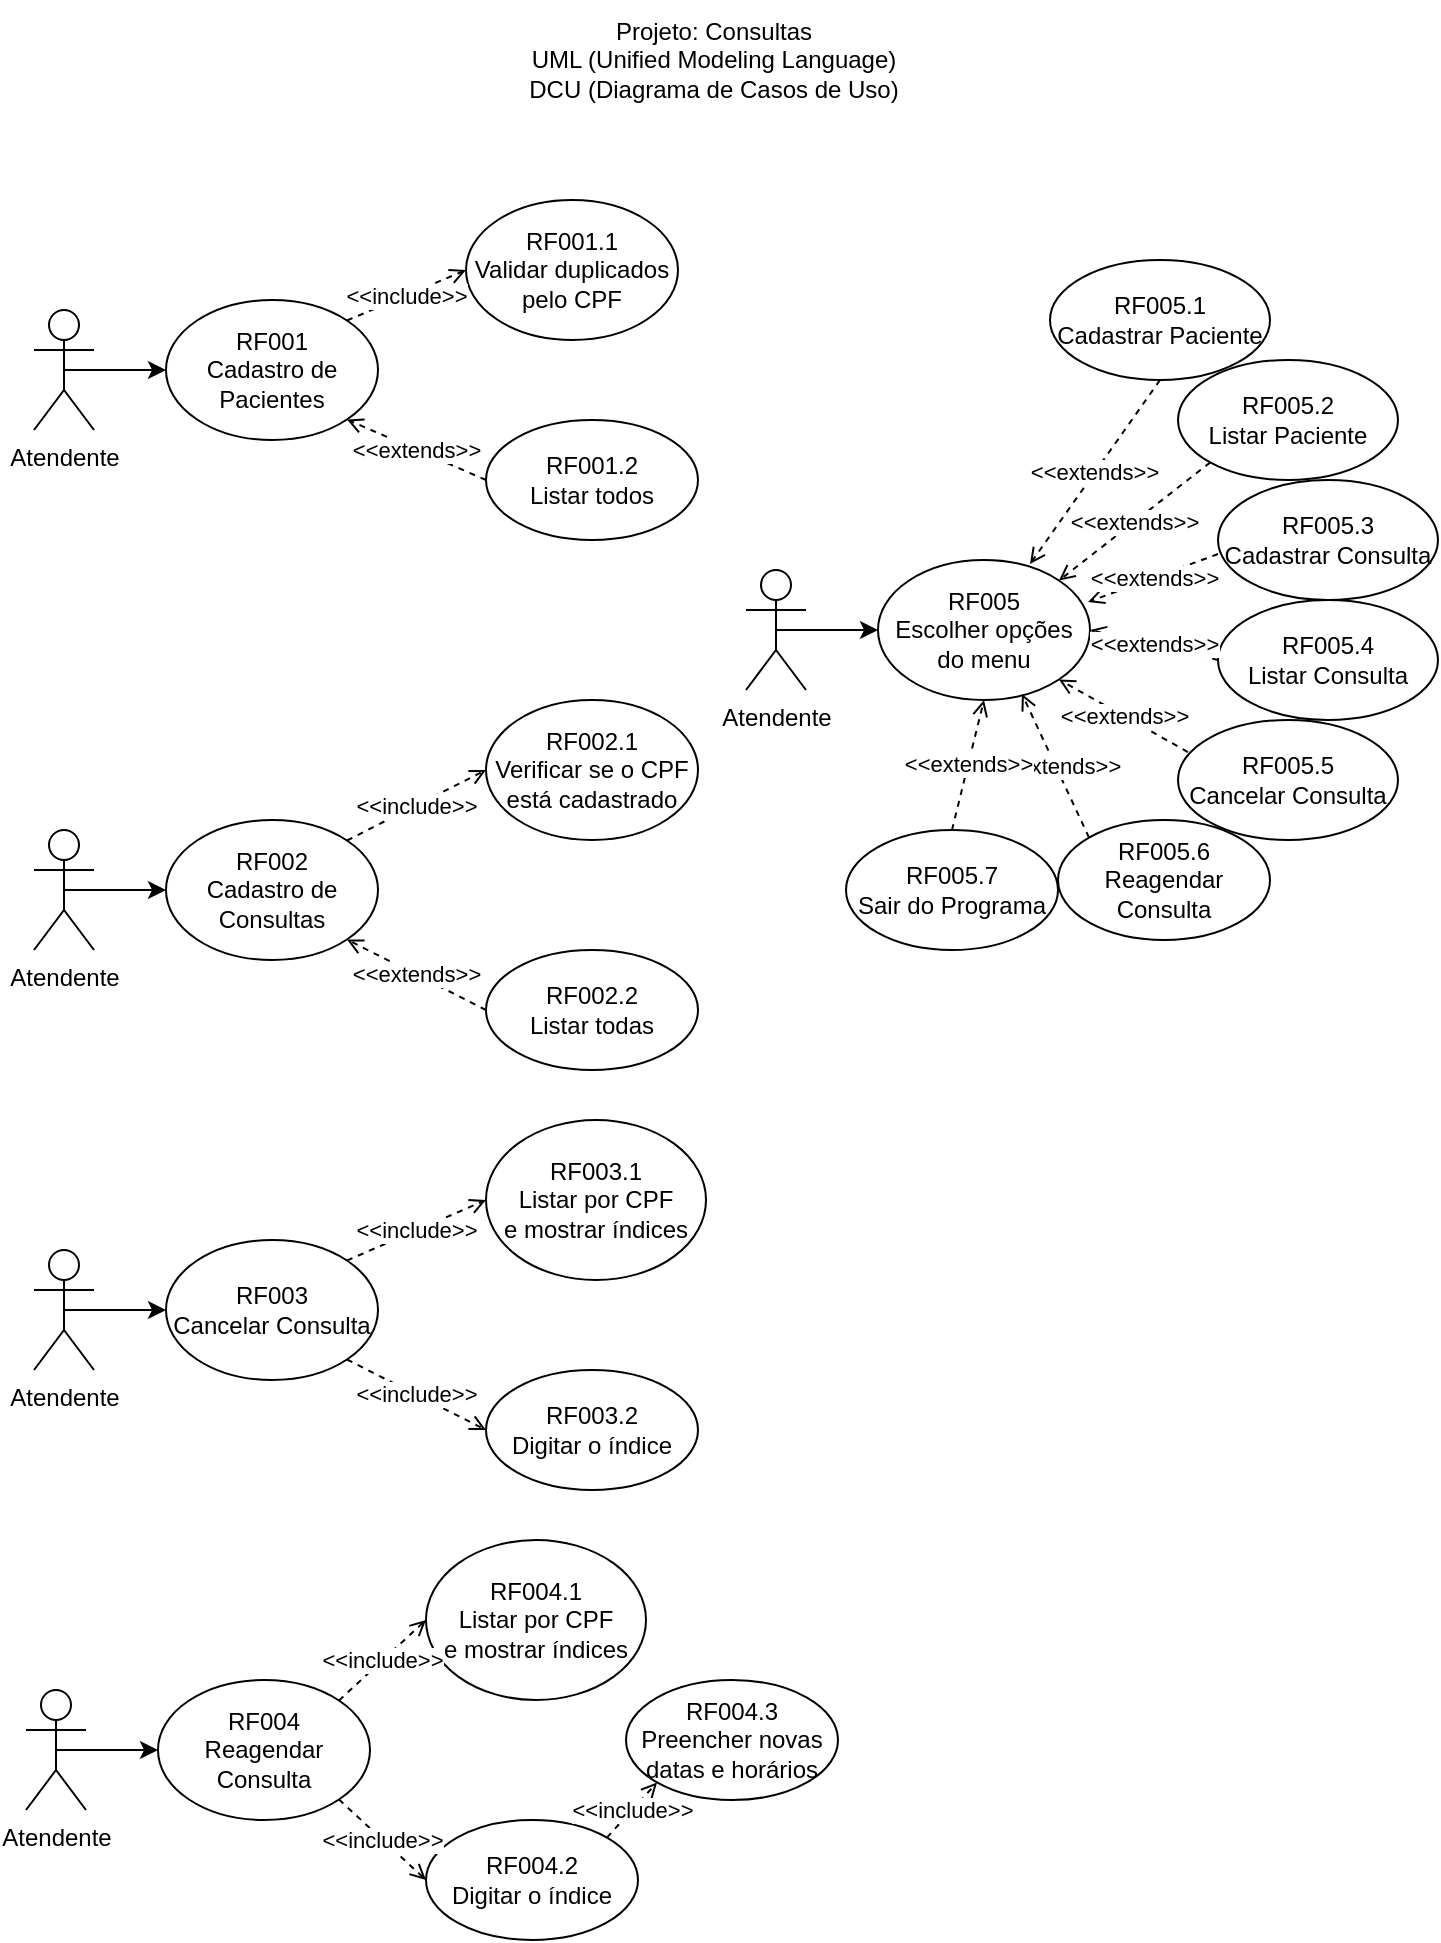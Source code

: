 <mxfile version="24.3.1" type="device">
  <diagram name="Página-1" id="R1RlGRX0wqXNoeEl1BXv">
    <mxGraphModel dx="1434" dy="772" grid="1" gridSize="10" guides="1" tooltips="1" connect="1" arrows="1" fold="1" page="1" pageScale="1" pageWidth="827" pageHeight="1169" math="0" shadow="0">
      <root>
        <mxCell id="0" />
        <mxCell id="1" parent="0" />
        <mxCell id="s1-X4twhDmvwjqJ7P24T-1" value="&lt;div&gt;Projeto: Consultas&lt;/div&gt;UML (Unified Modeling Language)&lt;div&gt;DCU (Diagrama de Casos de Uso)&lt;/div&gt;" style="text;html=1;align=center;verticalAlign=middle;whiteSpace=wrap;rounded=0;" vertex="1" parent="1">
          <mxGeometry x="304" y="40" width="220" height="60" as="geometry" />
        </mxCell>
        <mxCell id="s1-X4twhDmvwjqJ7P24T-10" style="rounded=0;orthogonalLoop=1;jettySize=auto;html=1;exitX=0.5;exitY=0.5;exitDx=0;exitDy=0;exitPerimeter=0;entryX=0;entryY=0.5;entryDx=0;entryDy=0;" edge="1" parent="1" source="s1-X4twhDmvwjqJ7P24T-2" target="s1-X4twhDmvwjqJ7P24T-5">
          <mxGeometry relative="1" as="geometry" />
        </mxCell>
        <mxCell id="s1-X4twhDmvwjqJ7P24T-2" value="Atendente" style="shape=umlActor;verticalLabelPosition=bottom;verticalAlign=top;html=1;" vertex="1" parent="1">
          <mxGeometry x="74" y="195" width="30" height="60" as="geometry" />
        </mxCell>
        <mxCell id="s1-X4twhDmvwjqJ7P24T-5" value="RF001&lt;div&gt;Cadastro de Pacientes&lt;/div&gt;" style="ellipse;whiteSpace=wrap;html=1;" vertex="1" parent="1">
          <mxGeometry x="140" y="190" width="106" height="70" as="geometry" />
        </mxCell>
        <mxCell id="s1-X4twhDmvwjqJ7P24T-6" value="&lt;div&gt;RF001.1&lt;/div&gt;Validar duplicados pelo CPF" style="ellipse;whiteSpace=wrap;html=1;" vertex="1" parent="1">
          <mxGeometry x="290" y="140" width="106" height="70" as="geometry" />
        </mxCell>
        <mxCell id="s1-X4twhDmvwjqJ7P24T-8" value="&amp;lt;&amp;lt;extends&amp;gt;&amp;gt;" style="rounded=0;orthogonalLoop=1;jettySize=auto;html=1;exitX=0;exitY=0.5;exitDx=0;exitDy=0;entryX=1;entryY=1;entryDx=0;entryDy=0;dashed=1;endArrow=open;endFill=0;" edge="1" parent="1" source="s1-X4twhDmvwjqJ7P24T-7" target="s1-X4twhDmvwjqJ7P24T-5">
          <mxGeometry relative="1" as="geometry" />
        </mxCell>
        <mxCell id="s1-X4twhDmvwjqJ7P24T-7" value="RF001.2&lt;div&gt;Listar todos&lt;/div&gt;" style="ellipse;whiteSpace=wrap;html=1;" vertex="1" parent="1">
          <mxGeometry x="300" y="250" width="106" height="60" as="geometry" />
        </mxCell>
        <mxCell id="s1-X4twhDmvwjqJ7P24T-9" value="&amp;lt;&amp;lt;include&amp;gt;&amp;gt;" style="rounded=0;orthogonalLoop=1;jettySize=auto;html=1;exitX=1;exitY=0;exitDx=0;exitDy=0;entryX=0;entryY=0.5;entryDx=0;entryDy=0;dashed=1;endArrow=open;endFill=0;" edge="1" parent="1" source="s1-X4twhDmvwjqJ7P24T-5" target="s1-X4twhDmvwjqJ7P24T-6">
          <mxGeometry relative="1" as="geometry">
            <mxPoint x="310" y="310" as="sourcePoint" />
            <mxPoint x="240" y="260" as="targetPoint" />
          </mxGeometry>
        </mxCell>
        <mxCell id="s1-X4twhDmvwjqJ7P24T-11" style="rounded=0;orthogonalLoop=1;jettySize=auto;html=1;exitX=0.5;exitY=0.5;exitDx=0;exitDy=0;exitPerimeter=0;entryX=0;entryY=0.5;entryDx=0;entryDy=0;" edge="1" source="s1-X4twhDmvwjqJ7P24T-12" target="s1-X4twhDmvwjqJ7P24T-13" parent="1">
          <mxGeometry relative="1" as="geometry" />
        </mxCell>
        <mxCell id="s1-X4twhDmvwjqJ7P24T-12" value="Atendente" style="shape=umlActor;verticalLabelPosition=bottom;verticalAlign=top;html=1;" vertex="1" parent="1">
          <mxGeometry x="74" y="455" width="30" height="60" as="geometry" />
        </mxCell>
        <mxCell id="s1-X4twhDmvwjqJ7P24T-13" value="RF002&lt;div&gt;Cadastro de Consultas&lt;/div&gt;" style="ellipse;whiteSpace=wrap;html=1;" vertex="1" parent="1">
          <mxGeometry x="140" y="450" width="106" height="70" as="geometry" />
        </mxCell>
        <mxCell id="s1-X4twhDmvwjqJ7P24T-14" value="&lt;div&gt;RF002.1&lt;/div&gt;Verificar se o CPF&lt;div&gt;está cadastrado&lt;/div&gt;" style="ellipse;whiteSpace=wrap;html=1;" vertex="1" parent="1">
          <mxGeometry x="300" y="390" width="106" height="70" as="geometry" />
        </mxCell>
        <mxCell id="s1-X4twhDmvwjqJ7P24T-15" value="&amp;lt;&amp;lt;extends&amp;gt;&amp;gt;" style="rounded=0;orthogonalLoop=1;jettySize=auto;html=1;exitX=0;exitY=0.5;exitDx=0;exitDy=0;entryX=1;entryY=1;entryDx=0;entryDy=0;dashed=1;endArrow=open;endFill=0;" edge="1" source="s1-X4twhDmvwjqJ7P24T-16" target="s1-X4twhDmvwjqJ7P24T-13" parent="1">
          <mxGeometry relative="1" as="geometry" />
        </mxCell>
        <mxCell id="s1-X4twhDmvwjqJ7P24T-16" value="RF002.2&lt;div&gt;Listar todas&lt;/div&gt;" style="ellipse;whiteSpace=wrap;html=1;" vertex="1" parent="1">
          <mxGeometry x="300" y="515" width="106" height="60" as="geometry" />
        </mxCell>
        <mxCell id="s1-X4twhDmvwjqJ7P24T-17" value="&amp;lt;&amp;lt;include&amp;gt;&amp;gt;" style="rounded=0;orthogonalLoop=1;jettySize=auto;html=1;exitX=1;exitY=0;exitDx=0;exitDy=0;entryX=0;entryY=0.5;entryDx=0;entryDy=0;dashed=1;endArrow=open;endFill=0;" edge="1" source="s1-X4twhDmvwjqJ7P24T-13" target="s1-X4twhDmvwjqJ7P24T-14" parent="1">
          <mxGeometry relative="1" as="geometry">
            <mxPoint x="310" y="570" as="sourcePoint" />
            <mxPoint x="240" y="520" as="targetPoint" />
          </mxGeometry>
        </mxCell>
        <mxCell id="s1-X4twhDmvwjqJ7P24T-18" style="rounded=0;orthogonalLoop=1;jettySize=auto;html=1;exitX=0.5;exitY=0.5;exitDx=0;exitDy=0;exitPerimeter=0;entryX=0;entryY=0.5;entryDx=0;entryDy=0;" edge="1" source="s1-X4twhDmvwjqJ7P24T-19" target="s1-X4twhDmvwjqJ7P24T-20" parent="1">
          <mxGeometry relative="1" as="geometry" />
        </mxCell>
        <mxCell id="s1-X4twhDmvwjqJ7P24T-19" value="Atendente" style="shape=umlActor;verticalLabelPosition=bottom;verticalAlign=top;html=1;" vertex="1" parent="1">
          <mxGeometry x="74" y="665" width="30" height="60" as="geometry" />
        </mxCell>
        <mxCell id="s1-X4twhDmvwjqJ7P24T-20" value="RF003&lt;div&gt;Cancelar Consulta&lt;/div&gt;" style="ellipse;whiteSpace=wrap;html=1;" vertex="1" parent="1">
          <mxGeometry x="140" y="660" width="106" height="70" as="geometry" />
        </mxCell>
        <mxCell id="s1-X4twhDmvwjqJ7P24T-21" value="&lt;div&gt;RF003.1&lt;/div&gt;Listar por CPF&lt;div&gt;e mostrar índices&lt;/div&gt;" style="ellipse;whiteSpace=wrap;html=1;" vertex="1" parent="1">
          <mxGeometry x="300" y="600" width="110" height="80" as="geometry" />
        </mxCell>
        <mxCell id="s1-X4twhDmvwjqJ7P24T-23" value="RF003.2&lt;div&gt;Digitar o índice&lt;/div&gt;" style="ellipse;whiteSpace=wrap;html=1;" vertex="1" parent="1">
          <mxGeometry x="300" y="725" width="106" height="60" as="geometry" />
        </mxCell>
        <mxCell id="s1-X4twhDmvwjqJ7P24T-24" value="&amp;lt;&amp;lt;include&amp;gt;&amp;gt;" style="rounded=0;orthogonalLoop=1;jettySize=auto;html=1;exitX=1;exitY=0;exitDx=0;exitDy=0;entryX=0;entryY=0.5;entryDx=0;entryDy=0;dashed=1;endArrow=open;endFill=0;" edge="1" source="s1-X4twhDmvwjqJ7P24T-20" target="s1-X4twhDmvwjqJ7P24T-21" parent="1">
          <mxGeometry relative="1" as="geometry">
            <mxPoint x="310" y="780" as="sourcePoint" />
            <mxPoint x="240" y="730" as="targetPoint" />
          </mxGeometry>
        </mxCell>
        <mxCell id="s1-X4twhDmvwjqJ7P24T-25" value="&amp;lt;&amp;lt;include&amp;gt;&amp;gt;" style="rounded=0;orthogonalLoop=1;jettySize=auto;html=1;exitX=1;exitY=1;exitDx=0;exitDy=0;entryX=0;entryY=0.5;entryDx=0;entryDy=0;dashed=1;endArrow=open;endFill=0;" edge="1" parent="1" source="s1-X4twhDmvwjqJ7P24T-20" target="s1-X4twhDmvwjqJ7P24T-23">
          <mxGeometry relative="1" as="geometry">
            <mxPoint x="240" y="680" as="sourcePoint" />
            <mxPoint x="310" y="650" as="targetPoint" />
          </mxGeometry>
        </mxCell>
        <mxCell id="s1-X4twhDmvwjqJ7P24T-26" style="rounded=0;orthogonalLoop=1;jettySize=auto;html=1;exitX=0.5;exitY=0.5;exitDx=0;exitDy=0;exitPerimeter=0;entryX=0;entryY=0.5;entryDx=0;entryDy=0;" edge="1" source="s1-X4twhDmvwjqJ7P24T-27" target="s1-X4twhDmvwjqJ7P24T-28" parent="1">
          <mxGeometry relative="1" as="geometry" />
        </mxCell>
        <mxCell id="s1-X4twhDmvwjqJ7P24T-27" value="Atendente" style="shape=umlActor;verticalLabelPosition=bottom;verticalAlign=top;html=1;" vertex="1" parent="1">
          <mxGeometry x="70" y="885" width="30" height="60" as="geometry" />
        </mxCell>
        <mxCell id="s1-X4twhDmvwjqJ7P24T-28" value="RF004&lt;div&gt;Reagendar Consulta&lt;/div&gt;" style="ellipse;whiteSpace=wrap;html=1;" vertex="1" parent="1">
          <mxGeometry x="136" y="880" width="106" height="70" as="geometry" />
        </mxCell>
        <mxCell id="s1-X4twhDmvwjqJ7P24T-29" value="&lt;div&gt;RF004.1&lt;/div&gt;Listar por CPF&lt;div&gt;e mostrar índices&lt;/div&gt;" style="ellipse;whiteSpace=wrap;html=1;" vertex="1" parent="1">
          <mxGeometry x="270" y="810" width="110" height="80" as="geometry" />
        </mxCell>
        <mxCell id="s1-X4twhDmvwjqJ7P24T-30" value="RF004.2&lt;div&gt;Digitar o índice&lt;/div&gt;" style="ellipse;whiteSpace=wrap;html=1;" vertex="1" parent="1">
          <mxGeometry x="270" y="950" width="106" height="60" as="geometry" />
        </mxCell>
        <mxCell id="s1-X4twhDmvwjqJ7P24T-31" value="&amp;lt;&amp;lt;include&amp;gt;&amp;gt;" style="rounded=0;orthogonalLoop=1;jettySize=auto;html=1;exitX=1;exitY=0;exitDx=0;exitDy=0;entryX=0;entryY=0.5;entryDx=0;entryDy=0;dashed=1;endArrow=open;endFill=0;" edge="1" source="s1-X4twhDmvwjqJ7P24T-28" target="s1-X4twhDmvwjqJ7P24T-29" parent="1">
          <mxGeometry relative="1" as="geometry">
            <mxPoint x="306" y="1000" as="sourcePoint" />
            <mxPoint x="236" y="950" as="targetPoint" />
          </mxGeometry>
        </mxCell>
        <mxCell id="s1-X4twhDmvwjqJ7P24T-32" value="&amp;lt;&amp;lt;include&amp;gt;&amp;gt;" style="rounded=0;orthogonalLoop=1;jettySize=auto;html=1;exitX=1;exitY=1;exitDx=0;exitDy=0;entryX=0;entryY=0.5;entryDx=0;entryDy=0;dashed=1;endArrow=open;endFill=0;" edge="1" source="s1-X4twhDmvwjqJ7P24T-28" target="s1-X4twhDmvwjqJ7P24T-30" parent="1">
          <mxGeometry relative="1" as="geometry">
            <mxPoint x="236" y="900" as="sourcePoint" />
            <mxPoint x="306" y="870" as="targetPoint" />
          </mxGeometry>
        </mxCell>
        <mxCell id="s1-X4twhDmvwjqJ7P24T-33" value="RF004.3&lt;div&gt;Preencher novas datas e horários&lt;/div&gt;" style="ellipse;whiteSpace=wrap;html=1;" vertex="1" parent="1">
          <mxGeometry x="370" y="880" width="106" height="60" as="geometry" />
        </mxCell>
        <mxCell id="s1-X4twhDmvwjqJ7P24T-34" value="&amp;lt;&amp;lt;include&amp;gt;&amp;gt;" style="rounded=0;orthogonalLoop=1;jettySize=auto;html=1;exitX=1;exitY=0;exitDx=0;exitDy=0;entryX=0;entryY=1;entryDx=0;entryDy=0;dashed=1;endArrow=open;endFill=0;" edge="1" parent="1" source="s1-X4twhDmvwjqJ7P24T-30" target="s1-X4twhDmvwjqJ7P24T-33">
          <mxGeometry relative="1" as="geometry">
            <mxPoint x="236" y="950" as="sourcePoint" />
            <mxPoint x="288" y="1000" as="targetPoint" />
          </mxGeometry>
        </mxCell>
        <mxCell id="s1-X4twhDmvwjqJ7P24T-35" style="rounded=0;orthogonalLoop=1;jettySize=auto;html=1;exitX=0.5;exitY=0.5;exitDx=0;exitDy=0;exitPerimeter=0;entryX=0;entryY=0.5;entryDx=0;entryDy=0;" edge="1" source="s1-X4twhDmvwjqJ7P24T-36" target="s1-X4twhDmvwjqJ7P24T-37" parent="1">
          <mxGeometry relative="1" as="geometry" />
        </mxCell>
        <mxCell id="s1-X4twhDmvwjqJ7P24T-36" value="Atendente" style="shape=umlActor;verticalLabelPosition=bottom;verticalAlign=top;html=1;" vertex="1" parent="1">
          <mxGeometry x="430" y="325" width="30" height="60" as="geometry" />
        </mxCell>
        <mxCell id="s1-X4twhDmvwjqJ7P24T-37" value="RF005&lt;div&gt;Escolher opções do menu&lt;/div&gt;" style="ellipse;whiteSpace=wrap;html=1;" vertex="1" parent="1">
          <mxGeometry x="496" y="320" width="106" height="70" as="geometry" />
        </mxCell>
        <mxCell id="s1-X4twhDmvwjqJ7P24T-39" value="&amp;lt;&amp;lt;extends&amp;gt;&amp;gt;" style="rounded=0;orthogonalLoop=1;jettySize=auto;html=1;exitX=0;exitY=0;exitDx=0;exitDy=0;entryX=0.679;entryY=0.957;entryDx=0;entryDy=0;dashed=1;endArrow=open;endFill=0;entryPerimeter=0;" edge="1" source="s1-X4twhDmvwjqJ7P24T-40" target="s1-X4twhDmvwjqJ7P24T-37" parent="1">
          <mxGeometry relative="1" as="geometry" />
        </mxCell>
        <mxCell id="s1-X4twhDmvwjqJ7P24T-40" value="RF005.6&lt;div&gt;Reagendar Consulta&lt;/div&gt;" style="ellipse;whiteSpace=wrap;html=1;" vertex="1" parent="1">
          <mxGeometry x="586" y="450" width="106" height="60" as="geometry" />
        </mxCell>
        <mxCell id="s1-X4twhDmvwjqJ7P24T-50" value="RF005.1&lt;div&gt;Cadastrar Paciente&lt;/div&gt;" style="ellipse;whiteSpace=wrap;html=1;" vertex="1" parent="1">
          <mxGeometry x="582" y="170" width="110" height="60" as="geometry" />
        </mxCell>
        <mxCell id="s1-X4twhDmvwjqJ7P24T-51" value="RF005.2&lt;div&gt;Listar Paciente&lt;/div&gt;" style="ellipse;whiteSpace=wrap;html=1;" vertex="1" parent="1">
          <mxGeometry x="646" y="220" width="110" height="60" as="geometry" />
        </mxCell>
        <mxCell id="s1-X4twhDmvwjqJ7P24T-52" value="RF005.3&lt;div&gt;Cadastrar Consulta&lt;/div&gt;" style="ellipse;whiteSpace=wrap;html=1;" vertex="1" parent="1">
          <mxGeometry x="666" y="280" width="110" height="60" as="geometry" />
        </mxCell>
        <mxCell id="s1-X4twhDmvwjqJ7P24T-53" value="RF005.4&lt;div&gt;Listar Consulta&lt;/div&gt;" style="ellipse;whiteSpace=wrap;html=1;" vertex="1" parent="1">
          <mxGeometry x="666" y="340" width="110" height="60" as="geometry" />
        </mxCell>
        <mxCell id="s1-X4twhDmvwjqJ7P24T-54" value="RF005.5&lt;div&gt;Cancelar Consulta&lt;/div&gt;" style="ellipse;whiteSpace=wrap;html=1;" vertex="1" parent="1">
          <mxGeometry x="646" y="400" width="110" height="60" as="geometry" />
        </mxCell>
        <mxCell id="s1-X4twhDmvwjqJ7P24T-55" value="RF005.7&lt;div&gt;Sair do Programa&lt;/div&gt;" style="ellipse;whiteSpace=wrap;html=1;" vertex="1" parent="1">
          <mxGeometry x="480" y="455" width="106" height="60" as="geometry" />
        </mxCell>
        <mxCell id="s1-X4twhDmvwjqJ7P24T-56" value="&amp;lt;&amp;lt;extends&amp;gt;&amp;gt;" style="rounded=0;orthogonalLoop=1;jettySize=auto;html=1;exitX=0.5;exitY=0;exitDx=0;exitDy=0;entryX=0.5;entryY=1;entryDx=0;entryDy=0;dashed=1;endArrow=open;endFill=0;" edge="1" parent="1" source="s1-X4twhDmvwjqJ7P24T-55" target="s1-X4twhDmvwjqJ7P24T-37">
          <mxGeometry relative="1" as="geometry">
            <mxPoint x="612" y="469" as="sourcePoint" />
            <mxPoint x="559" y="400" as="targetPoint" />
          </mxGeometry>
        </mxCell>
        <mxCell id="s1-X4twhDmvwjqJ7P24T-57" value="&amp;lt;&amp;lt;extends&amp;gt;&amp;gt;" style="rounded=0;orthogonalLoop=1;jettySize=auto;html=1;exitX=0.045;exitY=0.267;exitDx=0;exitDy=0;entryX=1;entryY=1;entryDx=0;entryDy=0;dashed=1;endArrow=open;endFill=0;exitPerimeter=0;" edge="1" parent="1" source="s1-X4twhDmvwjqJ7P24T-54" target="s1-X4twhDmvwjqJ7P24T-37">
          <mxGeometry relative="1" as="geometry">
            <mxPoint x="612" y="469" as="sourcePoint" />
            <mxPoint x="578" y="397" as="targetPoint" />
          </mxGeometry>
        </mxCell>
        <mxCell id="s1-X4twhDmvwjqJ7P24T-58" value="&amp;lt;&amp;lt;extends&amp;gt;&amp;gt;" style="rounded=0;orthogonalLoop=1;jettySize=auto;html=1;exitX=0;exitY=0.5;exitDx=0;exitDy=0;entryX=1;entryY=0.5;entryDx=0;entryDy=0;dashed=1;endArrow=open;endFill=0;" edge="1" parent="1" source="s1-X4twhDmvwjqJ7P24T-53" target="s1-X4twhDmvwjqJ7P24T-37">
          <mxGeometry relative="1" as="geometry">
            <mxPoint x="661" y="426" as="sourcePoint" />
            <mxPoint x="596" y="390" as="targetPoint" />
          </mxGeometry>
        </mxCell>
        <mxCell id="s1-X4twhDmvwjqJ7P24T-59" value="&amp;lt;&amp;lt;extends&amp;gt;&amp;gt;" style="rounded=0;orthogonalLoop=1;jettySize=auto;html=1;exitX=0;exitY=0.617;exitDx=0;exitDy=0;entryX=0.991;entryY=0.3;entryDx=0;entryDy=0;dashed=1;endArrow=open;endFill=0;exitPerimeter=0;entryPerimeter=0;" edge="1" parent="1" source="s1-X4twhDmvwjqJ7P24T-52" target="s1-X4twhDmvwjqJ7P24T-37">
          <mxGeometry relative="1" as="geometry">
            <mxPoint x="676" y="380" as="sourcePoint" />
            <mxPoint x="612" y="365" as="targetPoint" />
          </mxGeometry>
        </mxCell>
        <mxCell id="s1-X4twhDmvwjqJ7P24T-60" value="&amp;lt;&amp;lt;extends&amp;gt;&amp;gt;" style="rounded=0;orthogonalLoop=1;jettySize=auto;html=1;exitX=0;exitY=1;exitDx=0;exitDy=0;entryX=1;entryY=0;entryDx=0;entryDy=0;dashed=1;endArrow=open;endFill=0;" edge="1" parent="1" source="s1-X4twhDmvwjqJ7P24T-51" target="s1-X4twhDmvwjqJ7P24T-37">
          <mxGeometry relative="1" as="geometry">
            <mxPoint x="676" y="327" as="sourcePoint" />
            <mxPoint x="611" y="351" as="targetPoint" />
          </mxGeometry>
        </mxCell>
        <mxCell id="s1-X4twhDmvwjqJ7P24T-61" value="&amp;lt;&amp;lt;extends&amp;gt;&amp;gt;" style="rounded=0;orthogonalLoop=1;jettySize=auto;html=1;exitX=0.5;exitY=1;exitDx=0;exitDy=0;entryX=0.717;entryY=0.029;entryDx=0;entryDy=0;dashed=1;endArrow=open;endFill=0;entryPerimeter=0;" edge="1" parent="1" source="s1-X4twhDmvwjqJ7P24T-50" target="s1-X4twhDmvwjqJ7P24T-37">
          <mxGeometry relative="1" as="geometry">
            <mxPoint x="672" y="281" as="sourcePoint" />
            <mxPoint x="596" y="340" as="targetPoint" />
          </mxGeometry>
        </mxCell>
      </root>
    </mxGraphModel>
  </diagram>
</mxfile>

